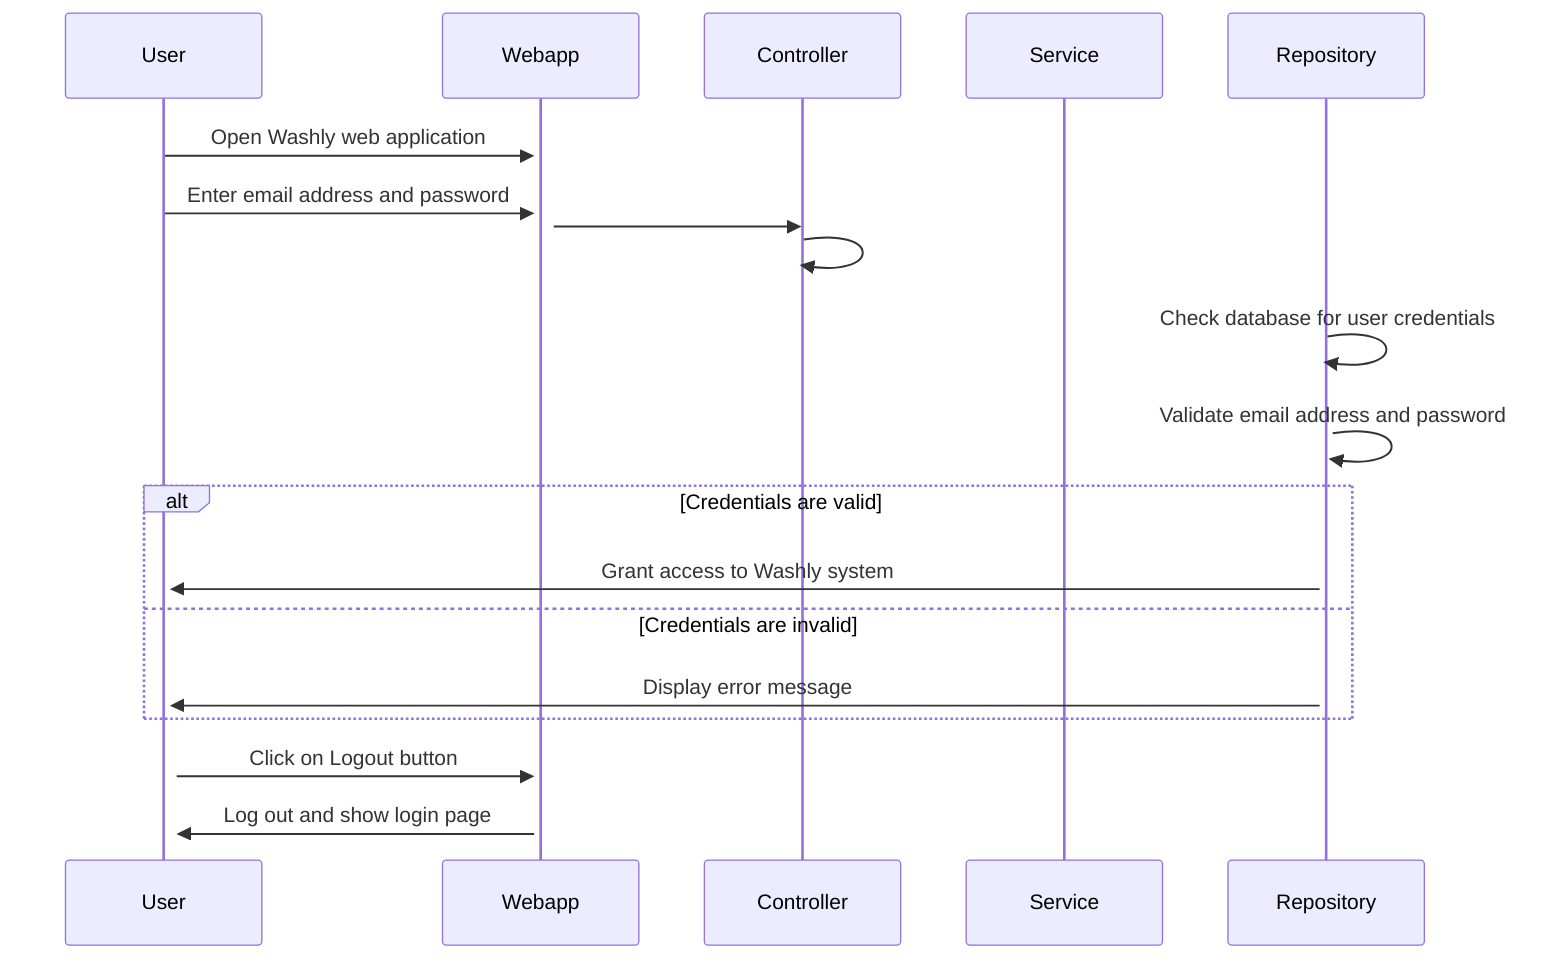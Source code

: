 sequenceDiagram
    participant User
    participant Webapp
    participant Controller
    participant Service
    participant Repository

    User->>+Webapp: Open Washly web application
    User->>+Webapp: Enter email address and password
    Webapp->>Controller: 
    Controller->>Controller: 
    Repository->>+Repository: Check database for user credentials
    Repository->>+Repository: Validate email address and password
    alt Credentials are valid
        Repository->>+User: Grant access to Washly system
    else Credentials are invalid
        Repository->>+User: Display error message
    end
    User->>+Webapp: Click on Logout button
    Webapp->>+User: Log out and show login page